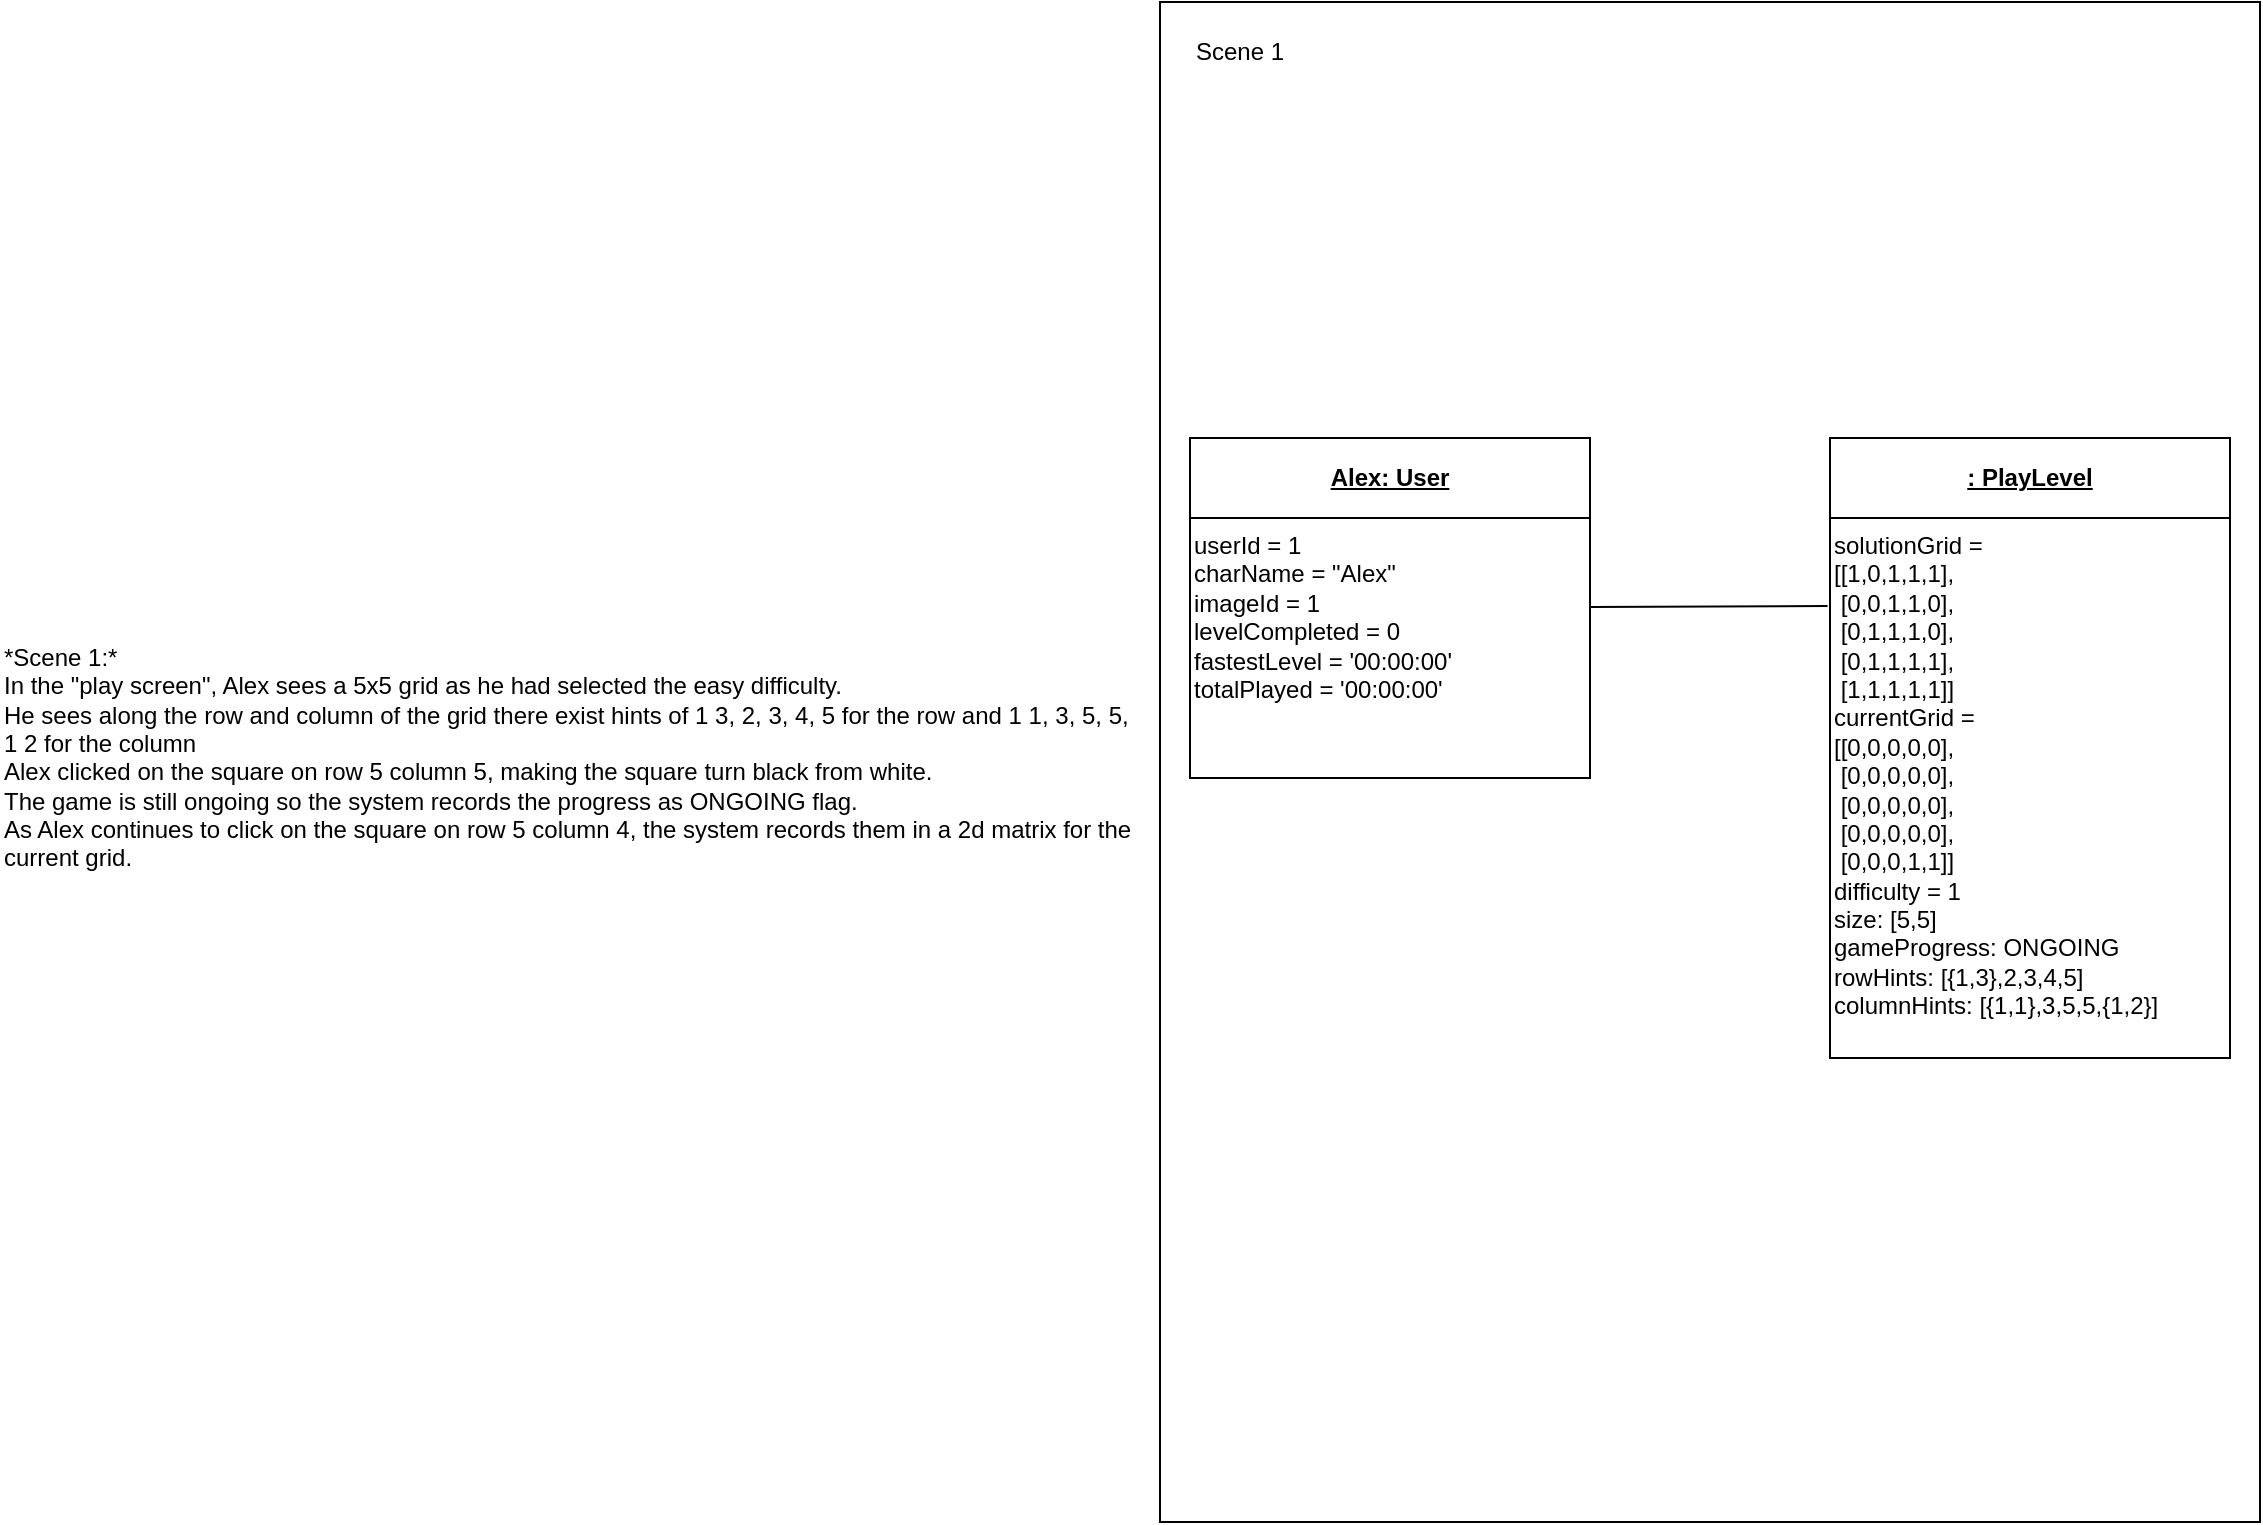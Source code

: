 <mxfile><diagram id="ivo38kPvtv0b04dX0ABS" name="Page-1"><mxGraphModel dx="1440" dy="759" grid="1" gridSize="10" guides="1" tooltips="1" connect="1" arrows="1" fold="1" page="1" pageScale="1" pageWidth="1169" pageHeight="827" background="#ffffff" math="0" shadow="0"><root><mxCell id="0"/><mxCell id="1" parent="0"/><mxCell id="36" value="" style="whiteSpace=wrap;html=1;fillColor=none;" parent="1" vertex="1"><mxGeometry x="600" y="40" width="550" height="760" as="geometry"/></mxCell><mxCell id="2" style="edgeStyle=none;html=1;strokeColor=default;startArrow=none;startFill=0;endArrow=none;endFill=0;startSize=10;endSize=10;sourcePerimeterSpacing=0;targetPerimeterSpacing=0;exitX=0.997;exitY=0.342;exitDx=0;exitDy=0;exitPerimeter=0;entryX=-0.006;entryY=0.163;entryDx=0;entryDy=0;entryPerimeter=0;" parent="1" source="5" target="10" edge="1"><mxGeometry relative="1" as="geometry"><mxPoint x="930" y="352.99" as="sourcePoint"/><mxPoint x="915" y="594" as="targetPoint"/></mxGeometry></mxCell><mxCell id="4" value="&lt;u&gt;Alex: User&lt;/u&gt;" style="swimlane;whiteSpace=wrap;html=1;startSize=40;" parent="1" vertex="1"><mxGeometry x="615" y="258" width="200" height="170" as="geometry"><mxRectangle x="200" y="204" width="100" height="40" as="alternateBounds"/></mxGeometry></mxCell><mxCell id="5" value="userId = 1&lt;br&gt;charName = &quot;Alex&quot;&lt;br&gt;imageId = 1&lt;br&gt;levelCompleted = 0&lt;br&gt;fastestLevel = '00:00:00'&lt;br&gt;totalPlayed = '00:00:00'" style="rounded=0;whiteSpace=wrap;html=1;align=left;labelPosition=center;verticalLabelPosition=middle;verticalAlign=top;" parent="4" vertex="1"><mxGeometry y="40" width="200" height="130" as="geometry"/></mxCell><mxCell id="9" value="&lt;u&gt;: PlayLevel&lt;/u&gt;" style="swimlane;whiteSpace=wrap;html=1;startSize=40;" parent="1" vertex="1"><mxGeometry x="935" y="258" width="200" height="310" as="geometry"><mxRectangle x="520" y="204" width="100" height="40" as="alternateBounds"/></mxGeometry></mxCell><mxCell id="10" value="solutionGrid =&amp;nbsp;&lt;br&gt;[[1,0,1,1,1],&lt;br&gt;&amp;nbsp;[0,0,1,1,0],&lt;br&gt;&amp;nbsp;[0,1,1,1,0],&lt;br&gt;&amp;nbsp;[0,1,1,1,1],&lt;br&gt;&amp;nbsp;[1,1,1,1,1]]&lt;br style=&quot;border-color: var(--border-color);&quot;&gt;currentGrid =&amp;nbsp;&lt;br&gt;[[0,0,0,0,0],&lt;br style=&quot;border-color: var(--border-color);&quot;&gt;&amp;nbsp;[0,0,0,0,0],&lt;br style=&quot;border-color: var(--border-color);&quot;&gt;&amp;nbsp;[0,0,0,0,0],&lt;br style=&quot;border-color: var(--border-color);&quot;&gt;&amp;nbsp;[0,0,0,0,0],&lt;br style=&quot;border-color: var(--border-color);&quot;&gt;&amp;nbsp;[0,0,0,1,1]]&lt;br style=&quot;border-color: var(--border-color);&quot;&gt;difficulty = 1&lt;br style=&quot;border-color: var(--border-color);&quot;&gt;size: [5,5]&lt;br style=&quot;border-color: var(--border-color);&quot;&gt;gameProgress: ONGOING&lt;br&gt;rowHints: [{1,3},2,3,4,5]&lt;br&gt;columnHints: [{1,1},3,5,5,{1,2}]" style="rounded=0;whiteSpace=wrap;html=1;align=left;labelPosition=center;verticalLabelPosition=middle;verticalAlign=top;" parent="9" vertex="1"><mxGeometry y="40" width="200" height="270" as="geometry"/></mxCell><mxCell id="39" value="Scene 1" style="text;strokeColor=none;fillColor=none;html=1;align=center;verticalAlign=middle;whiteSpace=wrap;rounded=0;" parent="1" vertex="1"><mxGeometry x="610" y="50" width="60" height="30" as="geometry"/></mxCell><mxCell id="40" value="&lt;div&gt;*Scene 1:*&lt;/div&gt;&lt;div&gt;In the &quot;play screen&quot;, Alex sees a 5x5 grid as he had selected the easy difficulty.&amp;nbsp;&lt;/div&gt;&lt;div&gt;He sees along the row and column of the grid there exist hints of 1 3, 2, 3, 4, 5 for the row and 1 1, 3, 5, 5, 1 2 for the column&lt;/div&gt;&lt;div&gt;Alex clicked on the square on row 5 column 5, making the square turn black from white.&lt;/div&gt;&lt;div&gt;The game is still ongoing so the system records the progress as ONGOING flag.&lt;/div&gt;&lt;div&gt;As Alex continues to click on the square on row 5 column 4, the system records them in a 2d matrix for the current grid.&lt;/div&gt;&lt;div&gt;&lt;br&gt;&lt;/div&gt;" style="text;strokeColor=none;fillColor=none;html=1;align=left;verticalAlign=middle;whiteSpace=wrap;rounded=0;" parent="1" vertex="1"><mxGeometry x="20" y="50" width="570" height="750" as="geometry"/></mxCell></root></mxGraphModel></diagram></mxfile>